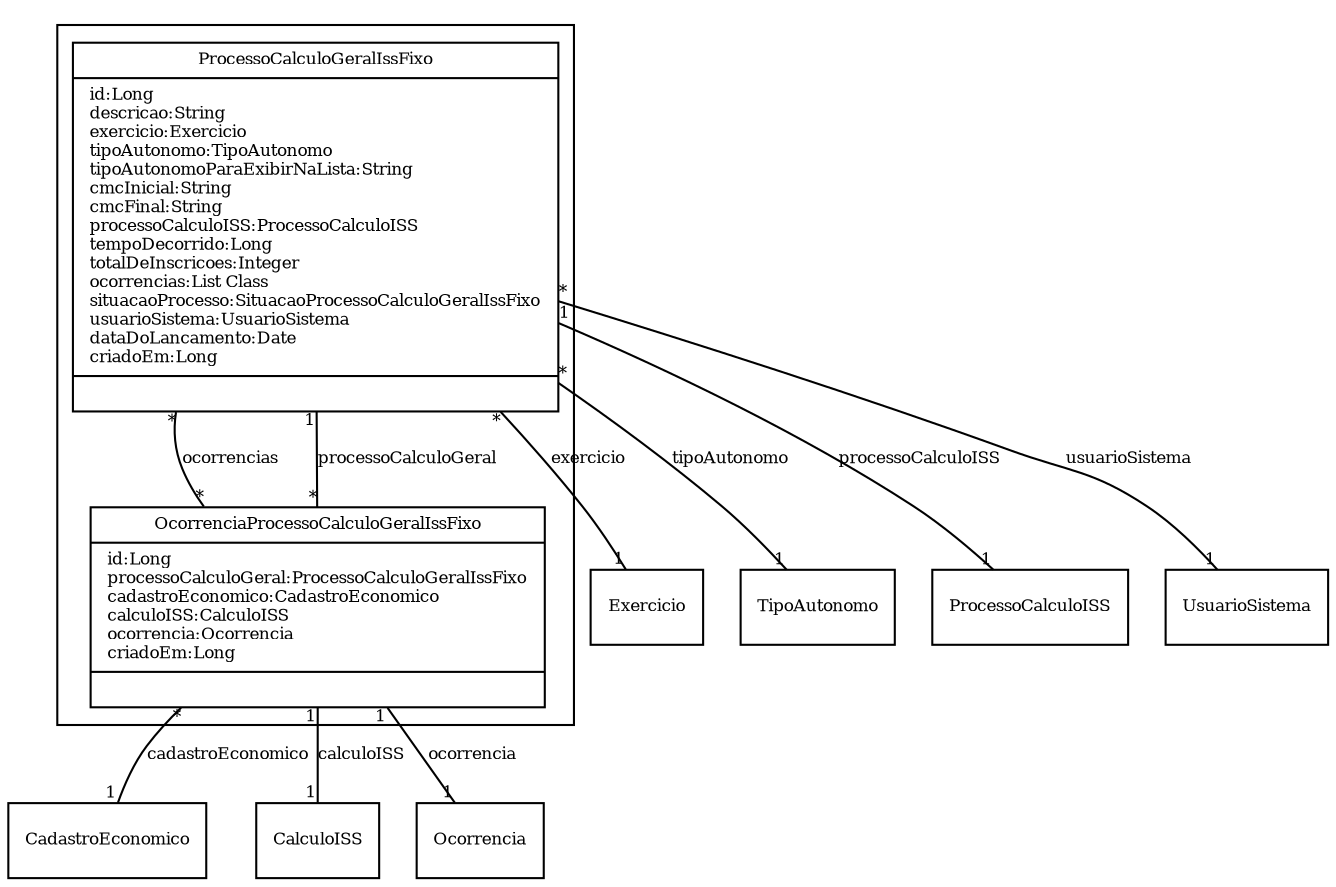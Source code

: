 digraph G{
fontname = "Times-Roman"
fontsize = 8

node [
        fontname = "Times-Roman"
        fontsize = 8
        shape = "record"
]

edge [
        fontname = "Times-Roman"
        fontsize = 8
]

subgraph clusterLANCAMENTO_DE_ISS_FIXO__GERAL
{
ProcessoCalculoGeralIssFixo [label = "{ProcessoCalculoGeralIssFixo|id:Long\ldescricao:String\lexercicio:Exercicio\ltipoAutonomo:TipoAutonomo\ltipoAutonomoParaExibirNaLista:String\lcmcInicial:String\lcmcFinal:String\lprocessoCalculoISS:ProcessoCalculoISS\ltempoDecorrido:Long\ltotalDeInscricoes:Integer\locorrencias:List Class\lsituacaoProcesso:SituacaoProcessoCalculoGeralIssFixo\lusuarioSistema:UsuarioSistema\ldataDoLancamento:Date\lcriadoEm:Long\l|\l}"]
OcorrenciaProcessoCalculoGeralIssFixo [label = "{OcorrenciaProcessoCalculoGeralIssFixo|id:Long\lprocessoCalculoGeral:ProcessoCalculoGeralIssFixo\lcadastroEconomico:CadastroEconomico\lcalculoISS:CalculoISS\locorrencia:Ocorrencia\lcriadoEm:Long\l|\l}"]
}
edge [arrowhead = "none" headlabel = "1" taillabel = "*"] ProcessoCalculoGeralIssFixo -> Exercicio [label = "exercicio"]
edge [arrowhead = "none" headlabel = "1" taillabel = "*"] ProcessoCalculoGeralIssFixo -> TipoAutonomo [label = "tipoAutonomo"]
edge [arrowhead = "none" headlabel = "1" taillabel = "1"] ProcessoCalculoGeralIssFixo -> ProcessoCalculoISS [label = "processoCalculoISS"]
edge [arrowhead = "none" headlabel = "*" taillabel = "*"] ProcessoCalculoGeralIssFixo -> OcorrenciaProcessoCalculoGeralIssFixo [label = "ocorrencias"]
edge [arrowhead = "none" headlabel = "1" taillabel = "*"] ProcessoCalculoGeralIssFixo -> UsuarioSistema [label = "usuarioSistema"]
edge [arrowhead = "none" headlabel = "1" taillabel = "*"] OcorrenciaProcessoCalculoGeralIssFixo -> ProcessoCalculoGeralIssFixo [label = "processoCalculoGeral"]
edge [arrowhead = "none" headlabel = "1" taillabel = "*"] OcorrenciaProcessoCalculoGeralIssFixo -> CadastroEconomico [label = "cadastroEconomico"]
edge [arrowhead = "none" headlabel = "1" taillabel = "1"] OcorrenciaProcessoCalculoGeralIssFixo -> CalculoISS [label = "calculoISS"]
edge [arrowhead = "none" headlabel = "1" taillabel = "1"] OcorrenciaProcessoCalculoGeralIssFixo -> Ocorrencia [label = "ocorrencia"]
}
